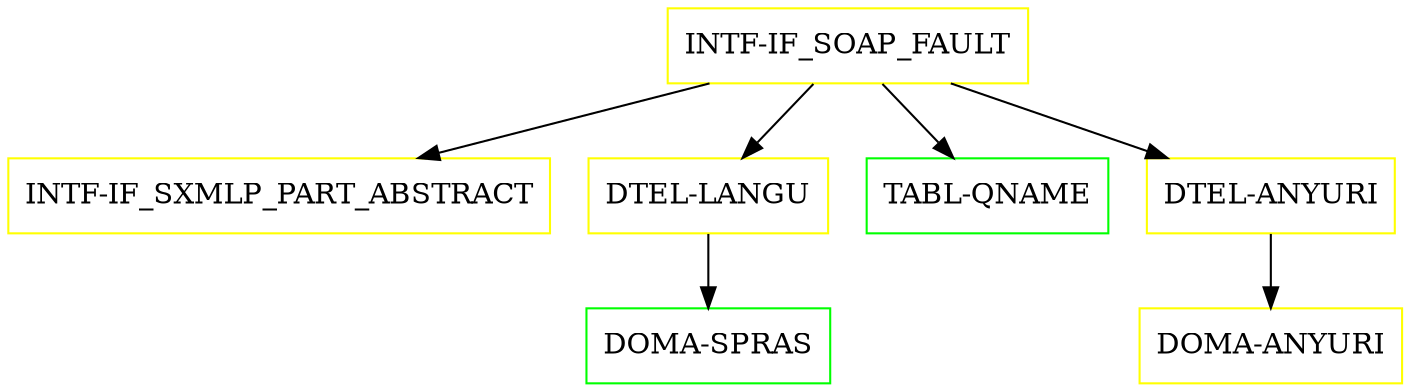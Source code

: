 digraph G {
  "INTF-IF_SOAP_FAULT" [shape=box,color=yellow];
  "INTF-IF_SXMLP_PART_ABSTRACT" [shape=box,color=yellow,URL="./INTF_IF_SXMLP_PART_ABSTRACT.html"];
  "DTEL-LANGU" [shape=box,color=yellow,URL="./DTEL_LANGU.html"];
  "DOMA-SPRAS" [shape=box,color=green,URL="./DOMA_SPRAS.html"];
  "TABL-QNAME" [shape=box,color=green,URL="./TABL_QNAME.html"];
  "DTEL-ANYURI" [shape=box,color=yellow,URL="./DTEL_ANYURI.html"];
  "DOMA-ANYURI" [shape=box,color=yellow,URL="./DOMA_ANYURI.html"];
  "INTF-IF_SOAP_FAULT" -> "DTEL-ANYURI";
  "INTF-IF_SOAP_FAULT" -> "TABL-QNAME";
  "INTF-IF_SOAP_FAULT" -> "DTEL-LANGU";
  "INTF-IF_SOAP_FAULT" -> "INTF-IF_SXMLP_PART_ABSTRACT";
  "DTEL-LANGU" -> "DOMA-SPRAS";
  "DTEL-ANYURI" -> "DOMA-ANYURI";
}
